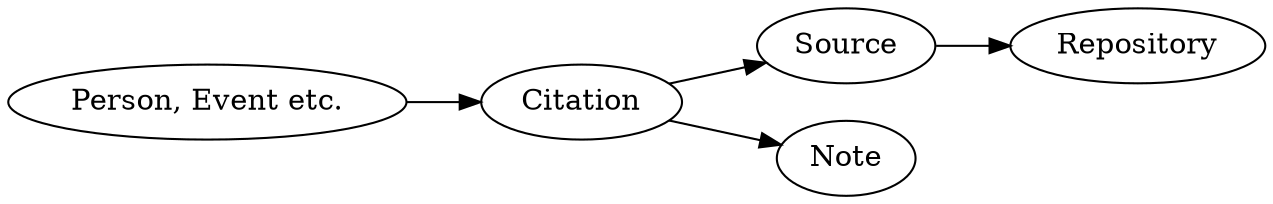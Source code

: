 digraph G {
    graph [rankdir=LR];
    Person [label="Person, Event etc."];
    Person -> Citation;
    Citation -> Source;
    Source -> Repository;
    Citation -> Note;
}
